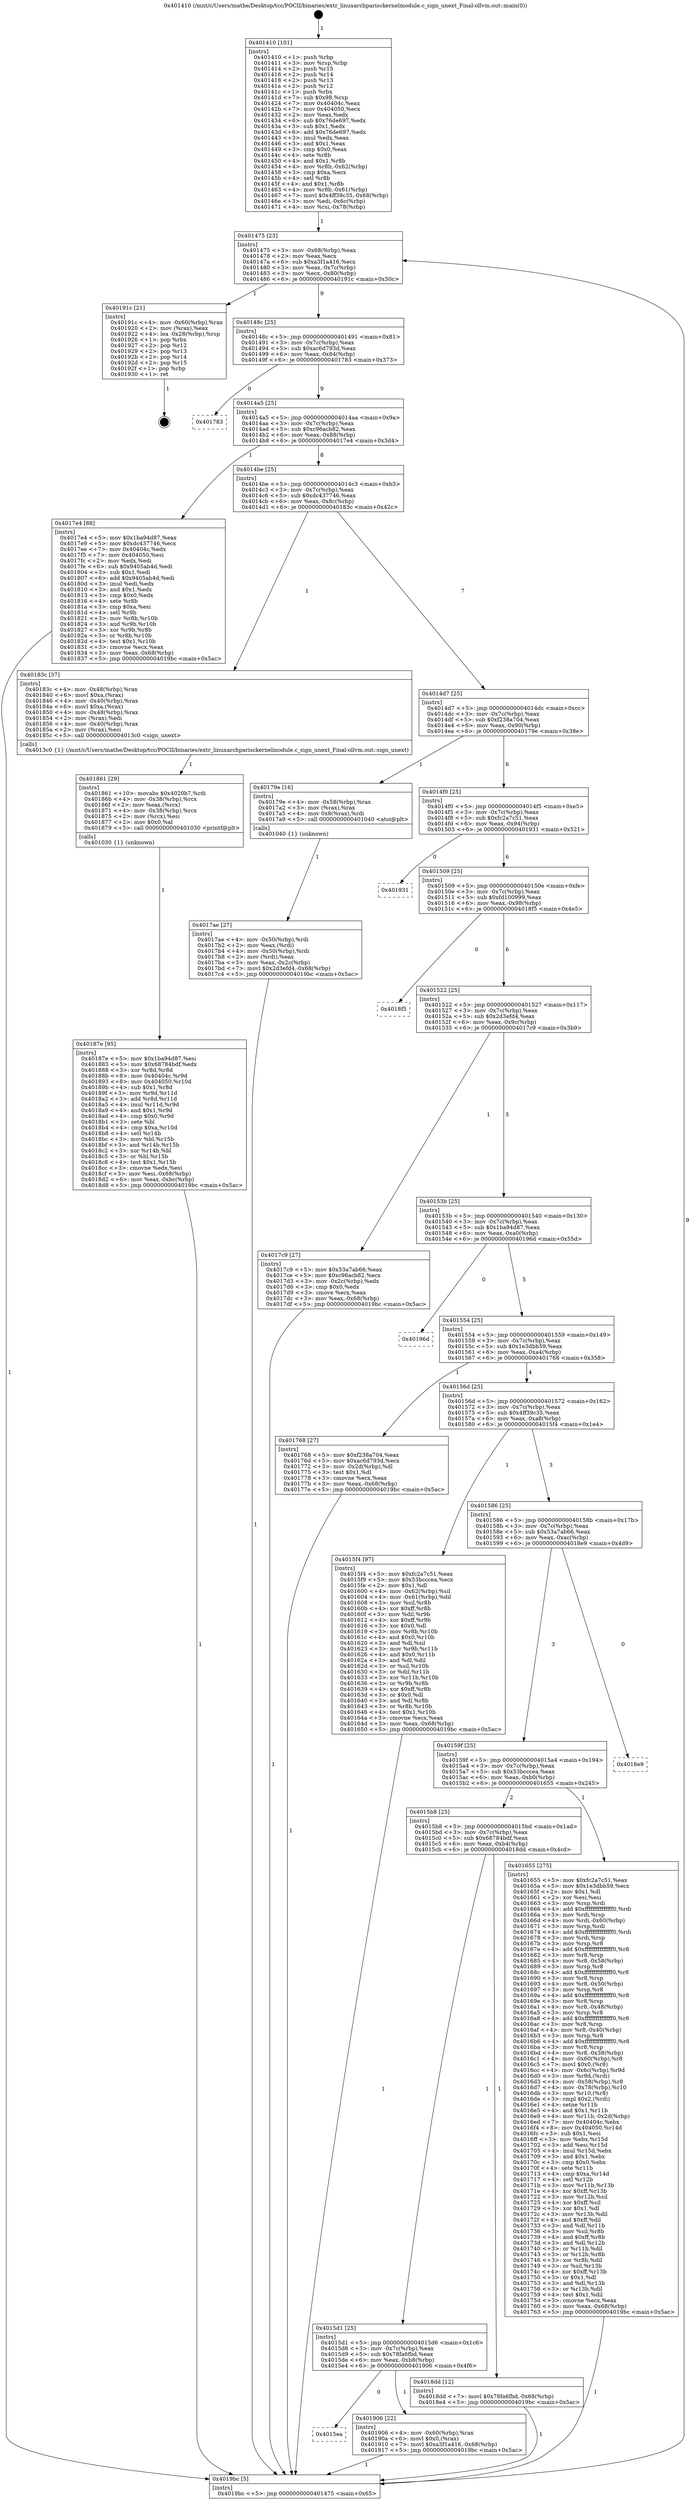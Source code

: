 digraph "0x401410" {
  label = "0x401410 (/mnt/c/Users/mathe/Desktop/tcc/POCII/binaries/extr_linuxarchparisckernelmodule.c_sign_unext_Final-ollvm.out::main(0))"
  labelloc = "t"
  node[shape=record]

  Entry [label="",width=0.3,height=0.3,shape=circle,fillcolor=black,style=filled]
  "0x401475" [label="{
     0x401475 [23]\l
     | [instrs]\l
     &nbsp;&nbsp;0x401475 \<+3\>: mov -0x68(%rbp),%eax\l
     &nbsp;&nbsp;0x401478 \<+2\>: mov %eax,%ecx\l
     &nbsp;&nbsp;0x40147a \<+6\>: sub $0xa3f1a416,%ecx\l
     &nbsp;&nbsp;0x401480 \<+3\>: mov %eax,-0x7c(%rbp)\l
     &nbsp;&nbsp;0x401483 \<+3\>: mov %ecx,-0x80(%rbp)\l
     &nbsp;&nbsp;0x401486 \<+6\>: je 000000000040191c \<main+0x50c\>\l
  }"]
  "0x40191c" [label="{
     0x40191c [21]\l
     | [instrs]\l
     &nbsp;&nbsp;0x40191c \<+4\>: mov -0x60(%rbp),%rax\l
     &nbsp;&nbsp;0x401920 \<+2\>: mov (%rax),%eax\l
     &nbsp;&nbsp;0x401922 \<+4\>: lea -0x28(%rbp),%rsp\l
     &nbsp;&nbsp;0x401926 \<+1\>: pop %rbx\l
     &nbsp;&nbsp;0x401927 \<+2\>: pop %r12\l
     &nbsp;&nbsp;0x401929 \<+2\>: pop %r13\l
     &nbsp;&nbsp;0x40192b \<+2\>: pop %r14\l
     &nbsp;&nbsp;0x40192d \<+2\>: pop %r15\l
     &nbsp;&nbsp;0x40192f \<+1\>: pop %rbp\l
     &nbsp;&nbsp;0x401930 \<+1\>: ret\l
  }"]
  "0x40148c" [label="{
     0x40148c [25]\l
     | [instrs]\l
     &nbsp;&nbsp;0x40148c \<+5\>: jmp 0000000000401491 \<main+0x81\>\l
     &nbsp;&nbsp;0x401491 \<+3\>: mov -0x7c(%rbp),%eax\l
     &nbsp;&nbsp;0x401494 \<+5\>: sub $0xac6d793d,%eax\l
     &nbsp;&nbsp;0x401499 \<+6\>: mov %eax,-0x84(%rbp)\l
     &nbsp;&nbsp;0x40149f \<+6\>: je 0000000000401783 \<main+0x373\>\l
  }"]
  Exit [label="",width=0.3,height=0.3,shape=circle,fillcolor=black,style=filled,peripheries=2]
  "0x401783" [label="{
     0x401783\l
  }", style=dashed]
  "0x4014a5" [label="{
     0x4014a5 [25]\l
     | [instrs]\l
     &nbsp;&nbsp;0x4014a5 \<+5\>: jmp 00000000004014aa \<main+0x9a\>\l
     &nbsp;&nbsp;0x4014aa \<+3\>: mov -0x7c(%rbp),%eax\l
     &nbsp;&nbsp;0x4014ad \<+5\>: sub $0xc96acb82,%eax\l
     &nbsp;&nbsp;0x4014b2 \<+6\>: mov %eax,-0x88(%rbp)\l
     &nbsp;&nbsp;0x4014b8 \<+6\>: je 00000000004017e4 \<main+0x3d4\>\l
  }"]
  "0x4015ea" [label="{
     0x4015ea\l
  }", style=dashed]
  "0x4017e4" [label="{
     0x4017e4 [88]\l
     | [instrs]\l
     &nbsp;&nbsp;0x4017e4 \<+5\>: mov $0x1ba94d87,%eax\l
     &nbsp;&nbsp;0x4017e9 \<+5\>: mov $0xdc437746,%ecx\l
     &nbsp;&nbsp;0x4017ee \<+7\>: mov 0x40404c,%edx\l
     &nbsp;&nbsp;0x4017f5 \<+7\>: mov 0x404050,%esi\l
     &nbsp;&nbsp;0x4017fc \<+2\>: mov %edx,%edi\l
     &nbsp;&nbsp;0x4017fe \<+6\>: sub $0x9405ab4d,%edi\l
     &nbsp;&nbsp;0x401804 \<+3\>: sub $0x1,%edi\l
     &nbsp;&nbsp;0x401807 \<+6\>: add $0x9405ab4d,%edi\l
     &nbsp;&nbsp;0x40180d \<+3\>: imul %edi,%edx\l
     &nbsp;&nbsp;0x401810 \<+3\>: and $0x1,%edx\l
     &nbsp;&nbsp;0x401813 \<+3\>: cmp $0x0,%edx\l
     &nbsp;&nbsp;0x401816 \<+4\>: sete %r8b\l
     &nbsp;&nbsp;0x40181a \<+3\>: cmp $0xa,%esi\l
     &nbsp;&nbsp;0x40181d \<+4\>: setl %r9b\l
     &nbsp;&nbsp;0x401821 \<+3\>: mov %r8b,%r10b\l
     &nbsp;&nbsp;0x401824 \<+3\>: and %r9b,%r10b\l
     &nbsp;&nbsp;0x401827 \<+3\>: xor %r9b,%r8b\l
     &nbsp;&nbsp;0x40182a \<+3\>: or %r8b,%r10b\l
     &nbsp;&nbsp;0x40182d \<+4\>: test $0x1,%r10b\l
     &nbsp;&nbsp;0x401831 \<+3\>: cmovne %ecx,%eax\l
     &nbsp;&nbsp;0x401834 \<+3\>: mov %eax,-0x68(%rbp)\l
     &nbsp;&nbsp;0x401837 \<+5\>: jmp 00000000004019bc \<main+0x5ac\>\l
  }"]
  "0x4014be" [label="{
     0x4014be [25]\l
     | [instrs]\l
     &nbsp;&nbsp;0x4014be \<+5\>: jmp 00000000004014c3 \<main+0xb3\>\l
     &nbsp;&nbsp;0x4014c3 \<+3\>: mov -0x7c(%rbp),%eax\l
     &nbsp;&nbsp;0x4014c6 \<+5\>: sub $0xdc437746,%eax\l
     &nbsp;&nbsp;0x4014cb \<+6\>: mov %eax,-0x8c(%rbp)\l
     &nbsp;&nbsp;0x4014d1 \<+6\>: je 000000000040183c \<main+0x42c\>\l
  }"]
  "0x401906" [label="{
     0x401906 [22]\l
     | [instrs]\l
     &nbsp;&nbsp;0x401906 \<+4\>: mov -0x60(%rbp),%rax\l
     &nbsp;&nbsp;0x40190a \<+6\>: movl $0x0,(%rax)\l
     &nbsp;&nbsp;0x401910 \<+7\>: movl $0xa3f1a416,-0x68(%rbp)\l
     &nbsp;&nbsp;0x401917 \<+5\>: jmp 00000000004019bc \<main+0x5ac\>\l
  }"]
  "0x40183c" [label="{
     0x40183c [37]\l
     | [instrs]\l
     &nbsp;&nbsp;0x40183c \<+4\>: mov -0x48(%rbp),%rax\l
     &nbsp;&nbsp;0x401840 \<+6\>: movl $0xa,(%rax)\l
     &nbsp;&nbsp;0x401846 \<+4\>: mov -0x40(%rbp),%rax\l
     &nbsp;&nbsp;0x40184a \<+6\>: movl $0xa,(%rax)\l
     &nbsp;&nbsp;0x401850 \<+4\>: mov -0x48(%rbp),%rax\l
     &nbsp;&nbsp;0x401854 \<+2\>: mov (%rax),%edi\l
     &nbsp;&nbsp;0x401856 \<+4\>: mov -0x40(%rbp),%rax\l
     &nbsp;&nbsp;0x40185a \<+2\>: mov (%rax),%esi\l
     &nbsp;&nbsp;0x40185c \<+5\>: call 00000000004013c0 \<sign_unext\>\l
     | [calls]\l
     &nbsp;&nbsp;0x4013c0 \{1\} (/mnt/c/Users/mathe/Desktop/tcc/POCII/binaries/extr_linuxarchparisckernelmodule.c_sign_unext_Final-ollvm.out::sign_unext)\l
  }"]
  "0x4014d7" [label="{
     0x4014d7 [25]\l
     | [instrs]\l
     &nbsp;&nbsp;0x4014d7 \<+5\>: jmp 00000000004014dc \<main+0xcc\>\l
     &nbsp;&nbsp;0x4014dc \<+3\>: mov -0x7c(%rbp),%eax\l
     &nbsp;&nbsp;0x4014df \<+5\>: sub $0xf238a704,%eax\l
     &nbsp;&nbsp;0x4014e4 \<+6\>: mov %eax,-0x90(%rbp)\l
     &nbsp;&nbsp;0x4014ea \<+6\>: je 000000000040179e \<main+0x38e\>\l
  }"]
  "0x4015d1" [label="{
     0x4015d1 [25]\l
     | [instrs]\l
     &nbsp;&nbsp;0x4015d1 \<+5\>: jmp 00000000004015d6 \<main+0x1c6\>\l
     &nbsp;&nbsp;0x4015d6 \<+3\>: mov -0x7c(%rbp),%eax\l
     &nbsp;&nbsp;0x4015d9 \<+5\>: sub $0x78fa6fbd,%eax\l
     &nbsp;&nbsp;0x4015de \<+6\>: mov %eax,-0xb8(%rbp)\l
     &nbsp;&nbsp;0x4015e4 \<+6\>: je 0000000000401906 \<main+0x4f6\>\l
  }"]
  "0x40179e" [label="{
     0x40179e [16]\l
     | [instrs]\l
     &nbsp;&nbsp;0x40179e \<+4\>: mov -0x58(%rbp),%rax\l
     &nbsp;&nbsp;0x4017a2 \<+3\>: mov (%rax),%rax\l
     &nbsp;&nbsp;0x4017a5 \<+4\>: mov 0x8(%rax),%rdi\l
     &nbsp;&nbsp;0x4017a9 \<+5\>: call 0000000000401040 \<atoi@plt\>\l
     | [calls]\l
     &nbsp;&nbsp;0x401040 \{1\} (unknown)\l
  }"]
  "0x4014f0" [label="{
     0x4014f0 [25]\l
     | [instrs]\l
     &nbsp;&nbsp;0x4014f0 \<+5\>: jmp 00000000004014f5 \<main+0xe5\>\l
     &nbsp;&nbsp;0x4014f5 \<+3\>: mov -0x7c(%rbp),%eax\l
     &nbsp;&nbsp;0x4014f8 \<+5\>: sub $0xfc2a7c51,%eax\l
     &nbsp;&nbsp;0x4014fd \<+6\>: mov %eax,-0x94(%rbp)\l
     &nbsp;&nbsp;0x401503 \<+6\>: je 0000000000401931 \<main+0x521\>\l
  }"]
  "0x4018dd" [label="{
     0x4018dd [12]\l
     | [instrs]\l
     &nbsp;&nbsp;0x4018dd \<+7\>: movl $0x78fa6fbd,-0x68(%rbp)\l
     &nbsp;&nbsp;0x4018e4 \<+5\>: jmp 00000000004019bc \<main+0x5ac\>\l
  }"]
  "0x401931" [label="{
     0x401931\l
  }", style=dashed]
  "0x401509" [label="{
     0x401509 [25]\l
     | [instrs]\l
     &nbsp;&nbsp;0x401509 \<+5\>: jmp 000000000040150e \<main+0xfe\>\l
     &nbsp;&nbsp;0x40150e \<+3\>: mov -0x7c(%rbp),%eax\l
     &nbsp;&nbsp;0x401511 \<+5\>: sub $0xfd100999,%eax\l
     &nbsp;&nbsp;0x401516 \<+6\>: mov %eax,-0x98(%rbp)\l
     &nbsp;&nbsp;0x40151c \<+6\>: je 00000000004018f5 \<main+0x4e5\>\l
  }"]
  "0x40187e" [label="{
     0x40187e [95]\l
     | [instrs]\l
     &nbsp;&nbsp;0x40187e \<+5\>: mov $0x1ba94d87,%esi\l
     &nbsp;&nbsp;0x401883 \<+5\>: mov $0x68784bdf,%edx\l
     &nbsp;&nbsp;0x401888 \<+3\>: xor %r8d,%r8d\l
     &nbsp;&nbsp;0x40188b \<+8\>: mov 0x40404c,%r9d\l
     &nbsp;&nbsp;0x401893 \<+8\>: mov 0x404050,%r10d\l
     &nbsp;&nbsp;0x40189b \<+4\>: sub $0x1,%r8d\l
     &nbsp;&nbsp;0x40189f \<+3\>: mov %r9d,%r11d\l
     &nbsp;&nbsp;0x4018a2 \<+3\>: add %r8d,%r11d\l
     &nbsp;&nbsp;0x4018a5 \<+4\>: imul %r11d,%r9d\l
     &nbsp;&nbsp;0x4018a9 \<+4\>: and $0x1,%r9d\l
     &nbsp;&nbsp;0x4018ad \<+4\>: cmp $0x0,%r9d\l
     &nbsp;&nbsp;0x4018b1 \<+3\>: sete %bl\l
     &nbsp;&nbsp;0x4018b4 \<+4\>: cmp $0xa,%r10d\l
     &nbsp;&nbsp;0x4018b8 \<+4\>: setl %r14b\l
     &nbsp;&nbsp;0x4018bc \<+3\>: mov %bl,%r15b\l
     &nbsp;&nbsp;0x4018bf \<+3\>: and %r14b,%r15b\l
     &nbsp;&nbsp;0x4018c2 \<+3\>: xor %r14b,%bl\l
     &nbsp;&nbsp;0x4018c5 \<+3\>: or %bl,%r15b\l
     &nbsp;&nbsp;0x4018c8 \<+4\>: test $0x1,%r15b\l
     &nbsp;&nbsp;0x4018cc \<+3\>: cmovne %edx,%esi\l
     &nbsp;&nbsp;0x4018cf \<+3\>: mov %esi,-0x68(%rbp)\l
     &nbsp;&nbsp;0x4018d2 \<+6\>: mov %eax,-0xbc(%rbp)\l
     &nbsp;&nbsp;0x4018d8 \<+5\>: jmp 00000000004019bc \<main+0x5ac\>\l
  }"]
  "0x4018f5" [label="{
     0x4018f5\l
  }", style=dashed]
  "0x401522" [label="{
     0x401522 [25]\l
     | [instrs]\l
     &nbsp;&nbsp;0x401522 \<+5\>: jmp 0000000000401527 \<main+0x117\>\l
     &nbsp;&nbsp;0x401527 \<+3\>: mov -0x7c(%rbp),%eax\l
     &nbsp;&nbsp;0x40152a \<+5\>: sub $0x2d3efd4,%eax\l
     &nbsp;&nbsp;0x40152f \<+6\>: mov %eax,-0x9c(%rbp)\l
     &nbsp;&nbsp;0x401535 \<+6\>: je 00000000004017c9 \<main+0x3b9\>\l
  }"]
  "0x401861" [label="{
     0x401861 [29]\l
     | [instrs]\l
     &nbsp;&nbsp;0x401861 \<+10\>: movabs $0x4020b7,%rdi\l
     &nbsp;&nbsp;0x40186b \<+4\>: mov -0x38(%rbp),%rcx\l
     &nbsp;&nbsp;0x40186f \<+2\>: mov %eax,(%rcx)\l
     &nbsp;&nbsp;0x401871 \<+4\>: mov -0x38(%rbp),%rcx\l
     &nbsp;&nbsp;0x401875 \<+2\>: mov (%rcx),%esi\l
     &nbsp;&nbsp;0x401877 \<+2\>: mov $0x0,%al\l
     &nbsp;&nbsp;0x401879 \<+5\>: call 0000000000401030 \<printf@plt\>\l
     | [calls]\l
     &nbsp;&nbsp;0x401030 \{1\} (unknown)\l
  }"]
  "0x4017c9" [label="{
     0x4017c9 [27]\l
     | [instrs]\l
     &nbsp;&nbsp;0x4017c9 \<+5\>: mov $0x53a7ab66,%eax\l
     &nbsp;&nbsp;0x4017ce \<+5\>: mov $0xc96acb82,%ecx\l
     &nbsp;&nbsp;0x4017d3 \<+3\>: mov -0x2c(%rbp),%edx\l
     &nbsp;&nbsp;0x4017d6 \<+3\>: cmp $0x0,%edx\l
     &nbsp;&nbsp;0x4017d9 \<+3\>: cmove %ecx,%eax\l
     &nbsp;&nbsp;0x4017dc \<+3\>: mov %eax,-0x68(%rbp)\l
     &nbsp;&nbsp;0x4017df \<+5\>: jmp 00000000004019bc \<main+0x5ac\>\l
  }"]
  "0x40153b" [label="{
     0x40153b [25]\l
     | [instrs]\l
     &nbsp;&nbsp;0x40153b \<+5\>: jmp 0000000000401540 \<main+0x130\>\l
     &nbsp;&nbsp;0x401540 \<+3\>: mov -0x7c(%rbp),%eax\l
     &nbsp;&nbsp;0x401543 \<+5\>: sub $0x1ba94d87,%eax\l
     &nbsp;&nbsp;0x401548 \<+6\>: mov %eax,-0xa0(%rbp)\l
     &nbsp;&nbsp;0x40154e \<+6\>: je 000000000040196d \<main+0x55d\>\l
  }"]
  "0x4017ae" [label="{
     0x4017ae [27]\l
     | [instrs]\l
     &nbsp;&nbsp;0x4017ae \<+4\>: mov -0x50(%rbp),%rdi\l
     &nbsp;&nbsp;0x4017b2 \<+2\>: mov %eax,(%rdi)\l
     &nbsp;&nbsp;0x4017b4 \<+4\>: mov -0x50(%rbp),%rdi\l
     &nbsp;&nbsp;0x4017b8 \<+2\>: mov (%rdi),%eax\l
     &nbsp;&nbsp;0x4017ba \<+3\>: mov %eax,-0x2c(%rbp)\l
     &nbsp;&nbsp;0x4017bd \<+7\>: movl $0x2d3efd4,-0x68(%rbp)\l
     &nbsp;&nbsp;0x4017c4 \<+5\>: jmp 00000000004019bc \<main+0x5ac\>\l
  }"]
  "0x40196d" [label="{
     0x40196d\l
  }", style=dashed]
  "0x401554" [label="{
     0x401554 [25]\l
     | [instrs]\l
     &nbsp;&nbsp;0x401554 \<+5\>: jmp 0000000000401559 \<main+0x149\>\l
     &nbsp;&nbsp;0x401559 \<+3\>: mov -0x7c(%rbp),%eax\l
     &nbsp;&nbsp;0x40155c \<+5\>: sub $0x1e3dbb59,%eax\l
     &nbsp;&nbsp;0x401561 \<+6\>: mov %eax,-0xa4(%rbp)\l
     &nbsp;&nbsp;0x401567 \<+6\>: je 0000000000401768 \<main+0x358\>\l
  }"]
  "0x4015b8" [label="{
     0x4015b8 [25]\l
     | [instrs]\l
     &nbsp;&nbsp;0x4015b8 \<+5\>: jmp 00000000004015bd \<main+0x1ad\>\l
     &nbsp;&nbsp;0x4015bd \<+3\>: mov -0x7c(%rbp),%eax\l
     &nbsp;&nbsp;0x4015c0 \<+5\>: sub $0x68784bdf,%eax\l
     &nbsp;&nbsp;0x4015c5 \<+6\>: mov %eax,-0xb4(%rbp)\l
     &nbsp;&nbsp;0x4015cb \<+6\>: je 00000000004018dd \<main+0x4cd\>\l
  }"]
  "0x401768" [label="{
     0x401768 [27]\l
     | [instrs]\l
     &nbsp;&nbsp;0x401768 \<+5\>: mov $0xf238a704,%eax\l
     &nbsp;&nbsp;0x40176d \<+5\>: mov $0xac6d793d,%ecx\l
     &nbsp;&nbsp;0x401772 \<+3\>: mov -0x2d(%rbp),%dl\l
     &nbsp;&nbsp;0x401775 \<+3\>: test $0x1,%dl\l
     &nbsp;&nbsp;0x401778 \<+3\>: cmovne %ecx,%eax\l
     &nbsp;&nbsp;0x40177b \<+3\>: mov %eax,-0x68(%rbp)\l
     &nbsp;&nbsp;0x40177e \<+5\>: jmp 00000000004019bc \<main+0x5ac\>\l
  }"]
  "0x40156d" [label="{
     0x40156d [25]\l
     | [instrs]\l
     &nbsp;&nbsp;0x40156d \<+5\>: jmp 0000000000401572 \<main+0x162\>\l
     &nbsp;&nbsp;0x401572 \<+3\>: mov -0x7c(%rbp),%eax\l
     &nbsp;&nbsp;0x401575 \<+5\>: sub $0x4ff39c35,%eax\l
     &nbsp;&nbsp;0x40157a \<+6\>: mov %eax,-0xa8(%rbp)\l
     &nbsp;&nbsp;0x401580 \<+6\>: je 00000000004015f4 \<main+0x1e4\>\l
  }"]
  "0x401655" [label="{
     0x401655 [275]\l
     | [instrs]\l
     &nbsp;&nbsp;0x401655 \<+5\>: mov $0xfc2a7c51,%eax\l
     &nbsp;&nbsp;0x40165a \<+5\>: mov $0x1e3dbb59,%ecx\l
     &nbsp;&nbsp;0x40165f \<+2\>: mov $0x1,%dl\l
     &nbsp;&nbsp;0x401661 \<+2\>: xor %esi,%esi\l
     &nbsp;&nbsp;0x401663 \<+3\>: mov %rsp,%rdi\l
     &nbsp;&nbsp;0x401666 \<+4\>: add $0xfffffffffffffff0,%rdi\l
     &nbsp;&nbsp;0x40166a \<+3\>: mov %rdi,%rsp\l
     &nbsp;&nbsp;0x40166d \<+4\>: mov %rdi,-0x60(%rbp)\l
     &nbsp;&nbsp;0x401671 \<+3\>: mov %rsp,%rdi\l
     &nbsp;&nbsp;0x401674 \<+4\>: add $0xfffffffffffffff0,%rdi\l
     &nbsp;&nbsp;0x401678 \<+3\>: mov %rdi,%rsp\l
     &nbsp;&nbsp;0x40167b \<+3\>: mov %rsp,%r8\l
     &nbsp;&nbsp;0x40167e \<+4\>: add $0xfffffffffffffff0,%r8\l
     &nbsp;&nbsp;0x401682 \<+3\>: mov %r8,%rsp\l
     &nbsp;&nbsp;0x401685 \<+4\>: mov %r8,-0x58(%rbp)\l
     &nbsp;&nbsp;0x401689 \<+3\>: mov %rsp,%r8\l
     &nbsp;&nbsp;0x40168c \<+4\>: add $0xfffffffffffffff0,%r8\l
     &nbsp;&nbsp;0x401690 \<+3\>: mov %r8,%rsp\l
     &nbsp;&nbsp;0x401693 \<+4\>: mov %r8,-0x50(%rbp)\l
     &nbsp;&nbsp;0x401697 \<+3\>: mov %rsp,%r8\l
     &nbsp;&nbsp;0x40169a \<+4\>: add $0xfffffffffffffff0,%r8\l
     &nbsp;&nbsp;0x40169e \<+3\>: mov %r8,%rsp\l
     &nbsp;&nbsp;0x4016a1 \<+4\>: mov %r8,-0x48(%rbp)\l
     &nbsp;&nbsp;0x4016a5 \<+3\>: mov %rsp,%r8\l
     &nbsp;&nbsp;0x4016a8 \<+4\>: add $0xfffffffffffffff0,%r8\l
     &nbsp;&nbsp;0x4016ac \<+3\>: mov %r8,%rsp\l
     &nbsp;&nbsp;0x4016af \<+4\>: mov %r8,-0x40(%rbp)\l
     &nbsp;&nbsp;0x4016b3 \<+3\>: mov %rsp,%r8\l
     &nbsp;&nbsp;0x4016b6 \<+4\>: add $0xfffffffffffffff0,%r8\l
     &nbsp;&nbsp;0x4016ba \<+3\>: mov %r8,%rsp\l
     &nbsp;&nbsp;0x4016bd \<+4\>: mov %r8,-0x38(%rbp)\l
     &nbsp;&nbsp;0x4016c1 \<+4\>: mov -0x60(%rbp),%r8\l
     &nbsp;&nbsp;0x4016c5 \<+7\>: movl $0x0,(%r8)\l
     &nbsp;&nbsp;0x4016cc \<+4\>: mov -0x6c(%rbp),%r9d\l
     &nbsp;&nbsp;0x4016d0 \<+3\>: mov %r9d,(%rdi)\l
     &nbsp;&nbsp;0x4016d3 \<+4\>: mov -0x58(%rbp),%r8\l
     &nbsp;&nbsp;0x4016d7 \<+4\>: mov -0x78(%rbp),%r10\l
     &nbsp;&nbsp;0x4016db \<+3\>: mov %r10,(%r8)\l
     &nbsp;&nbsp;0x4016de \<+3\>: cmpl $0x2,(%rdi)\l
     &nbsp;&nbsp;0x4016e1 \<+4\>: setne %r11b\l
     &nbsp;&nbsp;0x4016e5 \<+4\>: and $0x1,%r11b\l
     &nbsp;&nbsp;0x4016e9 \<+4\>: mov %r11b,-0x2d(%rbp)\l
     &nbsp;&nbsp;0x4016ed \<+7\>: mov 0x40404c,%ebx\l
     &nbsp;&nbsp;0x4016f4 \<+8\>: mov 0x404050,%r14d\l
     &nbsp;&nbsp;0x4016fc \<+3\>: sub $0x1,%esi\l
     &nbsp;&nbsp;0x4016ff \<+3\>: mov %ebx,%r15d\l
     &nbsp;&nbsp;0x401702 \<+3\>: add %esi,%r15d\l
     &nbsp;&nbsp;0x401705 \<+4\>: imul %r15d,%ebx\l
     &nbsp;&nbsp;0x401709 \<+3\>: and $0x1,%ebx\l
     &nbsp;&nbsp;0x40170c \<+3\>: cmp $0x0,%ebx\l
     &nbsp;&nbsp;0x40170f \<+4\>: sete %r11b\l
     &nbsp;&nbsp;0x401713 \<+4\>: cmp $0xa,%r14d\l
     &nbsp;&nbsp;0x401717 \<+4\>: setl %r12b\l
     &nbsp;&nbsp;0x40171b \<+3\>: mov %r11b,%r13b\l
     &nbsp;&nbsp;0x40171e \<+4\>: xor $0xff,%r13b\l
     &nbsp;&nbsp;0x401722 \<+3\>: mov %r12b,%sil\l
     &nbsp;&nbsp;0x401725 \<+4\>: xor $0xff,%sil\l
     &nbsp;&nbsp;0x401729 \<+3\>: xor $0x1,%dl\l
     &nbsp;&nbsp;0x40172c \<+3\>: mov %r13b,%dil\l
     &nbsp;&nbsp;0x40172f \<+4\>: and $0xff,%dil\l
     &nbsp;&nbsp;0x401733 \<+3\>: and %dl,%r11b\l
     &nbsp;&nbsp;0x401736 \<+3\>: mov %sil,%r8b\l
     &nbsp;&nbsp;0x401739 \<+4\>: and $0xff,%r8b\l
     &nbsp;&nbsp;0x40173d \<+3\>: and %dl,%r12b\l
     &nbsp;&nbsp;0x401740 \<+3\>: or %r11b,%dil\l
     &nbsp;&nbsp;0x401743 \<+3\>: or %r12b,%r8b\l
     &nbsp;&nbsp;0x401746 \<+3\>: xor %r8b,%dil\l
     &nbsp;&nbsp;0x401749 \<+3\>: or %sil,%r13b\l
     &nbsp;&nbsp;0x40174c \<+4\>: xor $0xff,%r13b\l
     &nbsp;&nbsp;0x401750 \<+3\>: or $0x1,%dl\l
     &nbsp;&nbsp;0x401753 \<+3\>: and %dl,%r13b\l
     &nbsp;&nbsp;0x401756 \<+3\>: or %r13b,%dil\l
     &nbsp;&nbsp;0x401759 \<+4\>: test $0x1,%dil\l
     &nbsp;&nbsp;0x40175d \<+3\>: cmovne %ecx,%eax\l
     &nbsp;&nbsp;0x401760 \<+3\>: mov %eax,-0x68(%rbp)\l
     &nbsp;&nbsp;0x401763 \<+5\>: jmp 00000000004019bc \<main+0x5ac\>\l
  }"]
  "0x4015f4" [label="{
     0x4015f4 [97]\l
     | [instrs]\l
     &nbsp;&nbsp;0x4015f4 \<+5\>: mov $0xfc2a7c51,%eax\l
     &nbsp;&nbsp;0x4015f9 \<+5\>: mov $0x53bcccea,%ecx\l
     &nbsp;&nbsp;0x4015fe \<+2\>: mov $0x1,%dl\l
     &nbsp;&nbsp;0x401600 \<+4\>: mov -0x62(%rbp),%sil\l
     &nbsp;&nbsp;0x401604 \<+4\>: mov -0x61(%rbp),%dil\l
     &nbsp;&nbsp;0x401608 \<+3\>: mov %sil,%r8b\l
     &nbsp;&nbsp;0x40160b \<+4\>: xor $0xff,%r8b\l
     &nbsp;&nbsp;0x40160f \<+3\>: mov %dil,%r9b\l
     &nbsp;&nbsp;0x401612 \<+4\>: xor $0xff,%r9b\l
     &nbsp;&nbsp;0x401616 \<+3\>: xor $0x0,%dl\l
     &nbsp;&nbsp;0x401619 \<+3\>: mov %r8b,%r10b\l
     &nbsp;&nbsp;0x40161c \<+4\>: and $0x0,%r10b\l
     &nbsp;&nbsp;0x401620 \<+3\>: and %dl,%sil\l
     &nbsp;&nbsp;0x401623 \<+3\>: mov %r9b,%r11b\l
     &nbsp;&nbsp;0x401626 \<+4\>: and $0x0,%r11b\l
     &nbsp;&nbsp;0x40162a \<+3\>: and %dl,%dil\l
     &nbsp;&nbsp;0x40162d \<+3\>: or %sil,%r10b\l
     &nbsp;&nbsp;0x401630 \<+3\>: or %dil,%r11b\l
     &nbsp;&nbsp;0x401633 \<+3\>: xor %r11b,%r10b\l
     &nbsp;&nbsp;0x401636 \<+3\>: or %r9b,%r8b\l
     &nbsp;&nbsp;0x401639 \<+4\>: xor $0xff,%r8b\l
     &nbsp;&nbsp;0x40163d \<+3\>: or $0x0,%dl\l
     &nbsp;&nbsp;0x401640 \<+3\>: and %dl,%r8b\l
     &nbsp;&nbsp;0x401643 \<+3\>: or %r8b,%r10b\l
     &nbsp;&nbsp;0x401646 \<+4\>: test $0x1,%r10b\l
     &nbsp;&nbsp;0x40164a \<+3\>: cmovne %ecx,%eax\l
     &nbsp;&nbsp;0x40164d \<+3\>: mov %eax,-0x68(%rbp)\l
     &nbsp;&nbsp;0x401650 \<+5\>: jmp 00000000004019bc \<main+0x5ac\>\l
  }"]
  "0x401586" [label="{
     0x401586 [25]\l
     | [instrs]\l
     &nbsp;&nbsp;0x401586 \<+5\>: jmp 000000000040158b \<main+0x17b\>\l
     &nbsp;&nbsp;0x40158b \<+3\>: mov -0x7c(%rbp),%eax\l
     &nbsp;&nbsp;0x40158e \<+5\>: sub $0x53a7ab66,%eax\l
     &nbsp;&nbsp;0x401593 \<+6\>: mov %eax,-0xac(%rbp)\l
     &nbsp;&nbsp;0x401599 \<+6\>: je 00000000004018e9 \<main+0x4d9\>\l
  }"]
  "0x4019bc" [label="{
     0x4019bc [5]\l
     | [instrs]\l
     &nbsp;&nbsp;0x4019bc \<+5\>: jmp 0000000000401475 \<main+0x65\>\l
  }"]
  "0x401410" [label="{
     0x401410 [101]\l
     | [instrs]\l
     &nbsp;&nbsp;0x401410 \<+1\>: push %rbp\l
     &nbsp;&nbsp;0x401411 \<+3\>: mov %rsp,%rbp\l
     &nbsp;&nbsp;0x401414 \<+2\>: push %r15\l
     &nbsp;&nbsp;0x401416 \<+2\>: push %r14\l
     &nbsp;&nbsp;0x401418 \<+2\>: push %r13\l
     &nbsp;&nbsp;0x40141a \<+2\>: push %r12\l
     &nbsp;&nbsp;0x40141c \<+1\>: push %rbx\l
     &nbsp;&nbsp;0x40141d \<+7\>: sub $0x98,%rsp\l
     &nbsp;&nbsp;0x401424 \<+7\>: mov 0x40404c,%eax\l
     &nbsp;&nbsp;0x40142b \<+7\>: mov 0x404050,%ecx\l
     &nbsp;&nbsp;0x401432 \<+2\>: mov %eax,%edx\l
     &nbsp;&nbsp;0x401434 \<+6\>: sub $0x76de697,%edx\l
     &nbsp;&nbsp;0x40143a \<+3\>: sub $0x1,%edx\l
     &nbsp;&nbsp;0x40143d \<+6\>: add $0x76de697,%edx\l
     &nbsp;&nbsp;0x401443 \<+3\>: imul %edx,%eax\l
     &nbsp;&nbsp;0x401446 \<+3\>: and $0x1,%eax\l
     &nbsp;&nbsp;0x401449 \<+3\>: cmp $0x0,%eax\l
     &nbsp;&nbsp;0x40144c \<+4\>: sete %r8b\l
     &nbsp;&nbsp;0x401450 \<+4\>: and $0x1,%r8b\l
     &nbsp;&nbsp;0x401454 \<+4\>: mov %r8b,-0x62(%rbp)\l
     &nbsp;&nbsp;0x401458 \<+3\>: cmp $0xa,%ecx\l
     &nbsp;&nbsp;0x40145b \<+4\>: setl %r8b\l
     &nbsp;&nbsp;0x40145f \<+4\>: and $0x1,%r8b\l
     &nbsp;&nbsp;0x401463 \<+4\>: mov %r8b,-0x61(%rbp)\l
     &nbsp;&nbsp;0x401467 \<+7\>: movl $0x4ff39c35,-0x68(%rbp)\l
     &nbsp;&nbsp;0x40146e \<+3\>: mov %edi,-0x6c(%rbp)\l
     &nbsp;&nbsp;0x401471 \<+4\>: mov %rsi,-0x78(%rbp)\l
  }"]
  "0x40159f" [label="{
     0x40159f [25]\l
     | [instrs]\l
     &nbsp;&nbsp;0x40159f \<+5\>: jmp 00000000004015a4 \<main+0x194\>\l
     &nbsp;&nbsp;0x4015a4 \<+3\>: mov -0x7c(%rbp),%eax\l
     &nbsp;&nbsp;0x4015a7 \<+5\>: sub $0x53bcccea,%eax\l
     &nbsp;&nbsp;0x4015ac \<+6\>: mov %eax,-0xb0(%rbp)\l
     &nbsp;&nbsp;0x4015b2 \<+6\>: je 0000000000401655 \<main+0x245\>\l
  }"]
  "0x4018e9" [label="{
     0x4018e9\l
  }", style=dashed]
  Entry -> "0x401410" [label=" 1"]
  "0x401475" -> "0x40191c" [label=" 1"]
  "0x401475" -> "0x40148c" [label=" 9"]
  "0x40191c" -> Exit [label=" 1"]
  "0x40148c" -> "0x401783" [label=" 0"]
  "0x40148c" -> "0x4014a5" [label=" 9"]
  "0x401906" -> "0x4019bc" [label=" 1"]
  "0x4014a5" -> "0x4017e4" [label=" 1"]
  "0x4014a5" -> "0x4014be" [label=" 8"]
  "0x4015d1" -> "0x4015ea" [label=" 0"]
  "0x4014be" -> "0x40183c" [label=" 1"]
  "0x4014be" -> "0x4014d7" [label=" 7"]
  "0x4015d1" -> "0x401906" [label=" 1"]
  "0x4014d7" -> "0x40179e" [label=" 1"]
  "0x4014d7" -> "0x4014f0" [label=" 6"]
  "0x4018dd" -> "0x4019bc" [label=" 1"]
  "0x4014f0" -> "0x401931" [label=" 0"]
  "0x4014f0" -> "0x401509" [label=" 6"]
  "0x4015b8" -> "0x4015d1" [label=" 1"]
  "0x401509" -> "0x4018f5" [label=" 0"]
  "0x401509" -> "0x401522" [label=" 6"]
  "0x4015b8" -> "0x4018dd" [label=" 1"]
  "0x401522" -> "0x4017c9" [label=" 1"]
  "0x401522" -> "0x40153b" [label=" 5"]
  "0x40187e" -> "0x4019bc" [label=" 1"]
  "0x40153b" -> "0x40196d" [label=" 0"]
  "0x40153b" -> "0x401554" [label=" 5"]
  "0x401861" -> "0x40187e" [label=" 1"]
  "0x401554" -> "0x401768" [label=" 1"]
  "0x401554" -> "0x40156d" [label=" 4"]
  "0x4017e4" -> "0x4019bc" [label=" 1"]
  "0x40156d" -> "0x4015f4" [label=" 1"]
  "0x40156d" -> "0x401586" [label=" 3"]
  "0x4015f4" -> "0x4019bc" [label=" 1"]
  "0x401410" -> "0x401475" [label=" 1"]
  "0x4019bc" -> "0x401475" [label=" 9"]
  "0x4017c9" -> "0x4019bc" [label=" 1"]
  "0x401586" -> "0x4018e9" [label=" 0"]
  "0x401586" -> "0x40159f" [label=" 3"]
  "0x4017ae" -> "0x4019bc" [label=" 1"]
  "0x40159f" -> "0x401655" [label=" 1"]
  "0x40159f" -> "0x4015b8" [label=" 2"]
  "0x40183c" -> "0x401861" [label=" 1"]
  "0x401655" -> "0x4019bc" [label=" 1"]
  "0x401768" -> "0x4019bc" [label=" 1"]
  "0x40179e" -> "0x4017ae" [label=" 1"]
}
